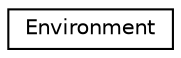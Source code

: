 digraph "Γραφική Αναπαράσταση Της Ιεραρχίας Των Κλάσεων"
{
 // LATEX_PDF_SIZE
  edge [fontname="Helvetica",fontsize="10",labelfontname="Helvetica",labelfontsize="10"];
  node [fontname="Helvetica",fontsize="10",shape=record];
  rankdir="LR";
  Node0 [label="Environment",height=0.2,width=0.4,color="black", fillcolor="white", style="filled",URL="$class_environment.html",tooltip="Κλάση περιβάλλοντος παιχνιδιού."];
}

